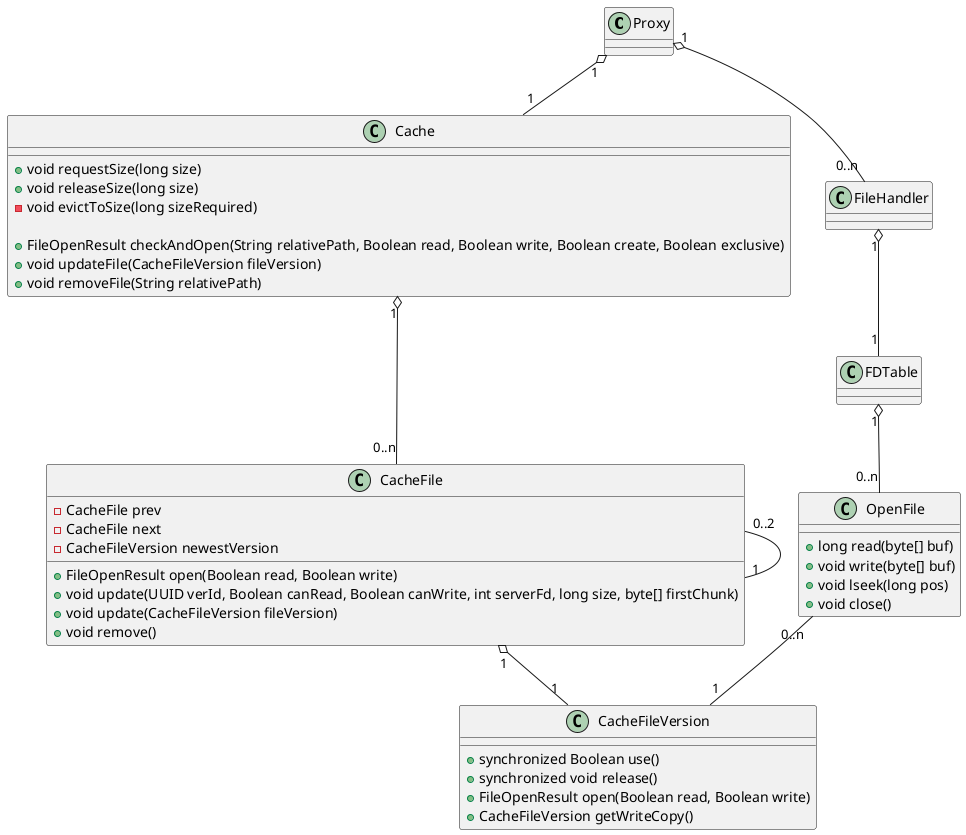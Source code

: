 @startuml project2


Proxy "1" o-- "1" Cache
Cache "1" o-- "0..n" CacheFile
CacheFile "1" o-- "1" CacheFileVersion
OpenFile "0..n" -- "1" CacheFileVersion
CacheFile "0..2" -- "1" CacheFile

Proxy "1" o-- "0..n" FileHandler
FileHandler "1" o-- "1" FDTable
FDTable "1" o-- "0..n" OpenFile

class Cache
{
    + void requestSize(long size)
    + void releaseSize(long size)
    - void evictToSize(long sizeRequired)

    + FileOpenResult checkAndOpen(String relativePath, Boolean read, Boolean write, Boolean create, Boolean exclusive)
    + void updateFile(CacheFileVersion fileVersion)
    + void removeFile(String relativePath)
}

class CacheFile
{
    - CacheFile prev
    - CacheFile next
    - CacheFileVersion newestVersion
    + FileOpenResult open(Boolean read, Boolean write)
    + void update(UUID verId, Boolean canRead, Boolean canWrite, int serverFd, long size, byte[] firstChunk)
    + void update(CacheFileVersion fileVersion)
    + void remove()
}

class CacheFileVersion
{
    + synchronized Boolean use()
    + synchronized void release()
    + FileOpenResult open(Boolean read, Boolean write)
    + CacheFileVersion getWriteCopy()
}

class OpenFile
{
    + long read(byte[] buf)
    + void write(byte[] buf)
    + void lseek(long pos)
    + void close()
}

@enduml